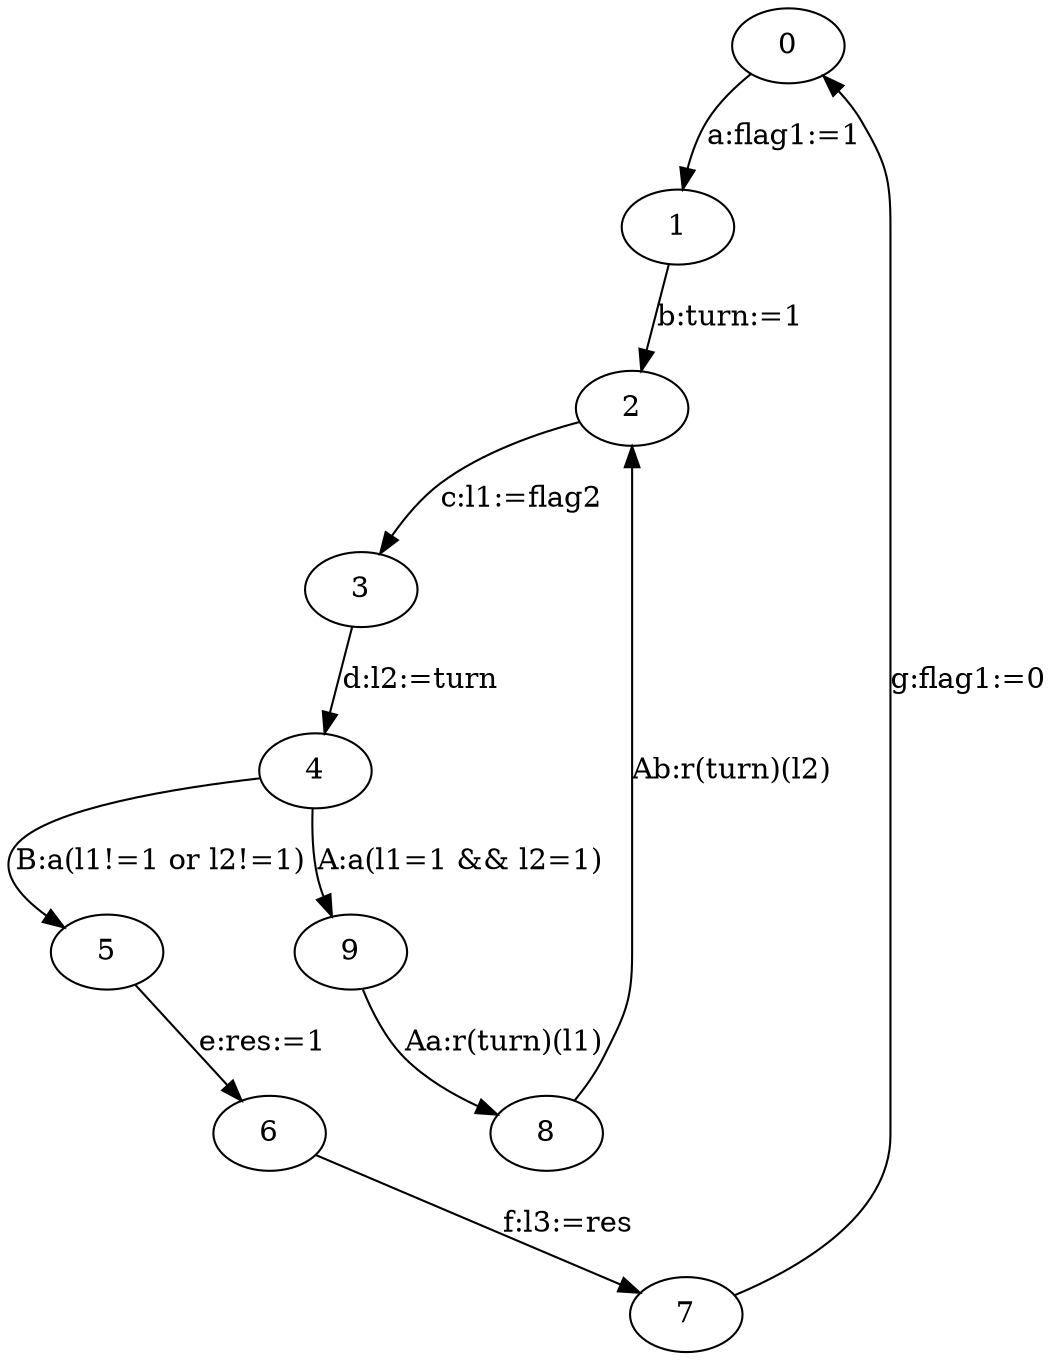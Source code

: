 digraph "unnamed" {
"0" [
fixedsize="false",
label="0",
regular="false",
];
"1" [
fixedsize="false",
label="1",
regular="false",
];
"2" [
fixedsize="false",
label="2",
regular="false",
];
"3" [
fixedsize="false",
label="3",
regular="false",
];
"4" [
fixedsize="false",
label="4",
regular="false",
];
"5" [
fixedsize="false",
label="5",
regular="false",
];
"6" [
fixedsize="false",
label="6",
regular="false",
];
"7" [
fixedsize="false",
label="7",
regular="false",
];
"0" -> "1" [
constraint="true",
decorate="false",
label="a:flag1:=1",
labelfloat="false",
];
"1" -> "2" [
constraint="true",
decorate="false",
label="b:turn:=1",
labelfloat="false",
];
"2" -> "3" [
constraint="true",
decorate="false",
label="c:l1:=flag2",
labelfloat="false",
];
"3" -> "4" [
constraint="true",
decorate="false",
label="d:l2:=turn",
labelfloat="false",
];
"4" -> "5" [
constraint="true",
decorate="false",
label="B:a(l1!=1 or l2!=1)",
labelfloat="false",
];
"5" -> "6" [
constraint="true",
decorate="false",
label="e:res:=1",
labelfloat="false",
];
"6" -> "7" [
constraint="true",
decorate="false",
label="f:l3:=res",
labelfloat="false",
];
"7" -> "0" [
constraint="true",
decorate="false",
label="g:flag1:=0",
labelfloat="false",
];
"8" [
fixedsize="false",
label="8",
regular="false",
];
"8" -> "2" [
constraint="true",
decorate="false",
label="Ab:r(turn)(l2)",
labelfloat="false",
];
"9" [
fixedsize="false",
label="9",
regular="false",
];
"4" -> "9" [
constraint="true",
decorate="false",
label="A:a(l1=1 && l2=1)",
labelfloat="false",
];
"9" -> "8" [
constraint="true",
decorate="false",
label="Aa:r(turn)(l1)",
labelfloat="false",
];
}
